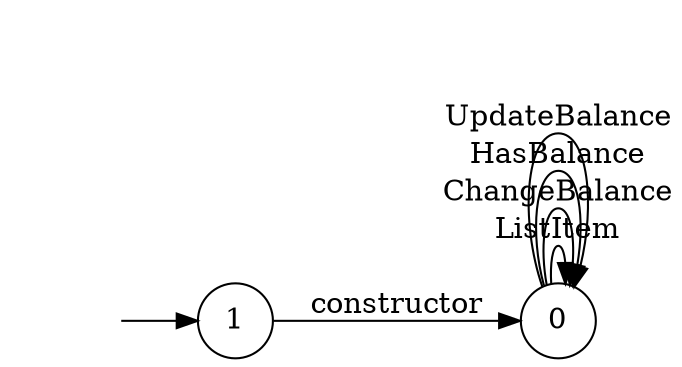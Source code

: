 digraph "Dapp-Automata-data/fuzzer/testnetdata-model-rq1/Bazaar/contractorplus" {
	graph [rankdir=LR]
	"" [label="" shape=plaintext]
	1 [label=1 shape=circle]
	0 [label=0 shape=circle]
	"" -> 1 [label=""]
	0 -> 0 [label=ListItem]
	0 -> 0 [label=ChangeBalance]
	0 -> 0 [label=HasBalance]
	0 -> 0 [label=UpdateBalance]
	1 -> 0 [label=constructor]
}
